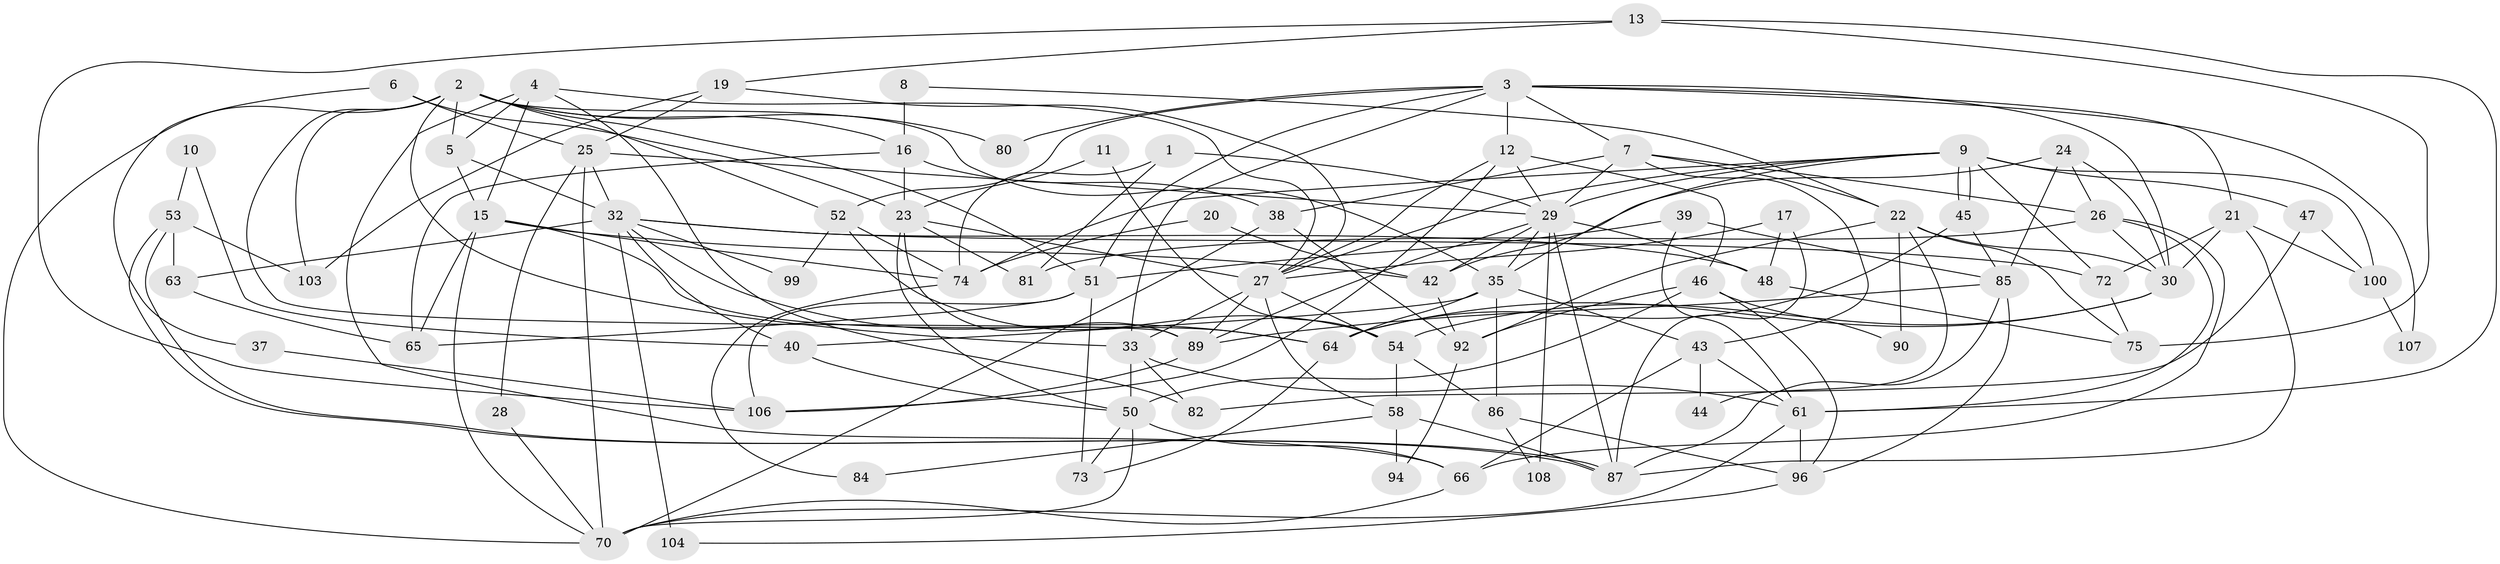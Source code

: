 // Generated by graph-tools (version 1.1) at 2025/24/03/03/25 07:24:01]
// undirected, 77 vertices, 182 edges
graph export_dot {
graph [start="1"]
  node [color=gray90,style=filled];
  1;
  2 [super="+18"];
  3 [super="+98"];
  4 [super="+49"];
  5;
  6;
  7;
  8;
  9 [super="+34"];
  10;
  11;
  12 [super="+14"];
  13;
  15 [super="+76"];
  16 [super="+69"];
  17 [super="+110"];
  19 [super="+36"];
  20;
  21;
  22 [super="+78"];
  23 [super="+31"];
  24;
  25 [super="+67"];
  26 [super="+41"];
  27 [super="+71"];
  28;
  29 [super="+109"];
  30 [super="+62"];
  32 [super="+79"];
  33 [super="+57"];
  35 [super="+60"];
  37;
  38;
  39;
  40 [super="+59"];
  42 [super="+102"];
  43 [super="+56"];
  44;
  45;
  46 [super="+83"];
  47;
  48;
  50 [super="+77"];
  51 [super="+68"];
  52;
  53;
  54 [super="+55"];
  58 [super="+95"];
  61 [super="+105"];
  63;
  64 [super="+97"];
  65;
  66;
  70 [super="+88"];
  72;
  73;
  74 [super="+93"];
  75;
  80;
  81;
  82;
  84;
  85;
  86;
  87 [super="+101"];
  89 [super="+91"];
  90;
  92;
  94;
  96;
  99;
  100;
  103;
  104;
  106 [super="+111"];
  107;
  108;
  1 -- 29;
  1 -- 74;
  1 -- 81;
  2 -- 52;
  2 -- 35;
  2 -- 70;
  2 -- 5;
  2 -- 103;
  2 -- 80;
  2 -- 51;
  2 -- 89 [weight=2];
  2 -- 16;
  2 -- 33;
  3 -- 51;
  3 -- 33;
  3 -- 7;
  3 -- 107;
  3 -- 80;
  3 -- 52;
  3 -- 21;
  3 -- 30;
  3 -- 12;
  4 -- 66;
  4 -- 15;
  4 -- 5;
  4 -- 82;
  4 -- 27;
  5 -- 32;
  5 -- 15;
  6 -- 37;
  6 -- 25;
  6 -- 23;
  7 -- 29;
  7 -- 22;
  7 -- 38;
  7 -- 43;
  7 -- 26;
  8 -- 22;
  8 -- 16 [weight=2];
  9 -- 45;
  9 -- 45;
  9 -- 47;
  9 -- 72;
  9 -- 100;
  9 -- 35;
  9 -- 74;
  9 -- 27;
  9 -- 29;
  10 -- 53;
  10 -- 40;
  11 -- 23;
  11 -- 54;
  12 -- 27;
  12 -- 106;
  12 -- 29;
  12 -- 46;
  13 -- 75;
  13 -- 61;
  13 -- 106;
  13 -- 19;
  15 -- 64;
  15 -- 65;
  15 -- 74;
  15 -- 42;
  15 -- 70;
  16 -- 65;
  16 -- 38;
  16 -- 23;
  17 -- 87;
  17 -- 48;
  17 -- 27;
  19 -- 103;
  19 -- 27;
  19 -- 25;
  20 -- 74;
  20 -- 42;
  21 -- 72;
  21 -- 30;
  21 -- 100;
  21 -- 87;
  22 -- 90;
  22 -- 75;
  22 -- 44;
  22 -- 30;
  22 -- 92;
  23 -- 81;
  23 -- 89;
  23 -- 27;
  23 -- 50;
  24 -- 85;
  24 -- 26;
  24 -- 42;
  24 -- 30;
  25 -- 32;
  25 -- 28;
  25 -- 29;
  25 -- 70;
  26 -- 66;
  26 -- 30;
  26 -- 81;
  26 -- 61;
  27 -- 89;
  27 -- 33;
  27 -- 54;
  27 -- 58;
  28 -- 70;
  29 -- 42;
  29 -- 48;
  29 -- 108;
  29 -- 87;
  29 -- 89;
  29 -- 35;
  30 -- 64;
  30 -- 54;
  32 -- 72;
  32 -- 104;
  32 -- 48;
  32 -- 99;
  32 -- 63;
  32 -- 64;
  32 -- 40;
  33 -- 61;
  33 -- 82;
  33 -- 50;
  35 -- 86;
  35 -- 64 [weight=2];
  35 -- 40;
  35 -- 43;
  37 -- 106;
  38 -- 92;
  38 -- 70;
  39 -- 85;
  39 -- 51;
  39 -- 61;
  40 -- 50;
  42 -- 92;
  43 -- 66;
  43 -- 44;
  43 -- 61;
  45 -- 85;
  45 -- 64;
  46 -- 96;
  46 -- 50;
  46 -- 90;
  46 -- 92;
  47 -- 100;
  47 -- 82;
  48 -- 75;
  50 -- 66;
  50 -- 70;
  50 -- 73;
  51 -- 65;
  51 -- 106;
  51 -- 73;
  52 -- 54;
  52 -- 99;
  52 -- 74;
  53 -- 63;
  53 -- 87;
  53 -- 87;
  53 -- 103;
  54 -- 58 [weight=2];
  54 -- 86;
  58 -- 84;
  58 -- 94;
  58 -- 87;
  61 -- 70;
  61 -- 96;
  63 -- 65;
  64 -- 73;
  66 -- 70;
  72 -- 75;
  74 -- 84;
  85 -- 87;
  85 -- 96;
  85 -- 89;
  86 -- 96;
  86 -- 108;
  89 -- 106;
  92 -- 94;
  96 -- 104;
  100 -- 107;
}
